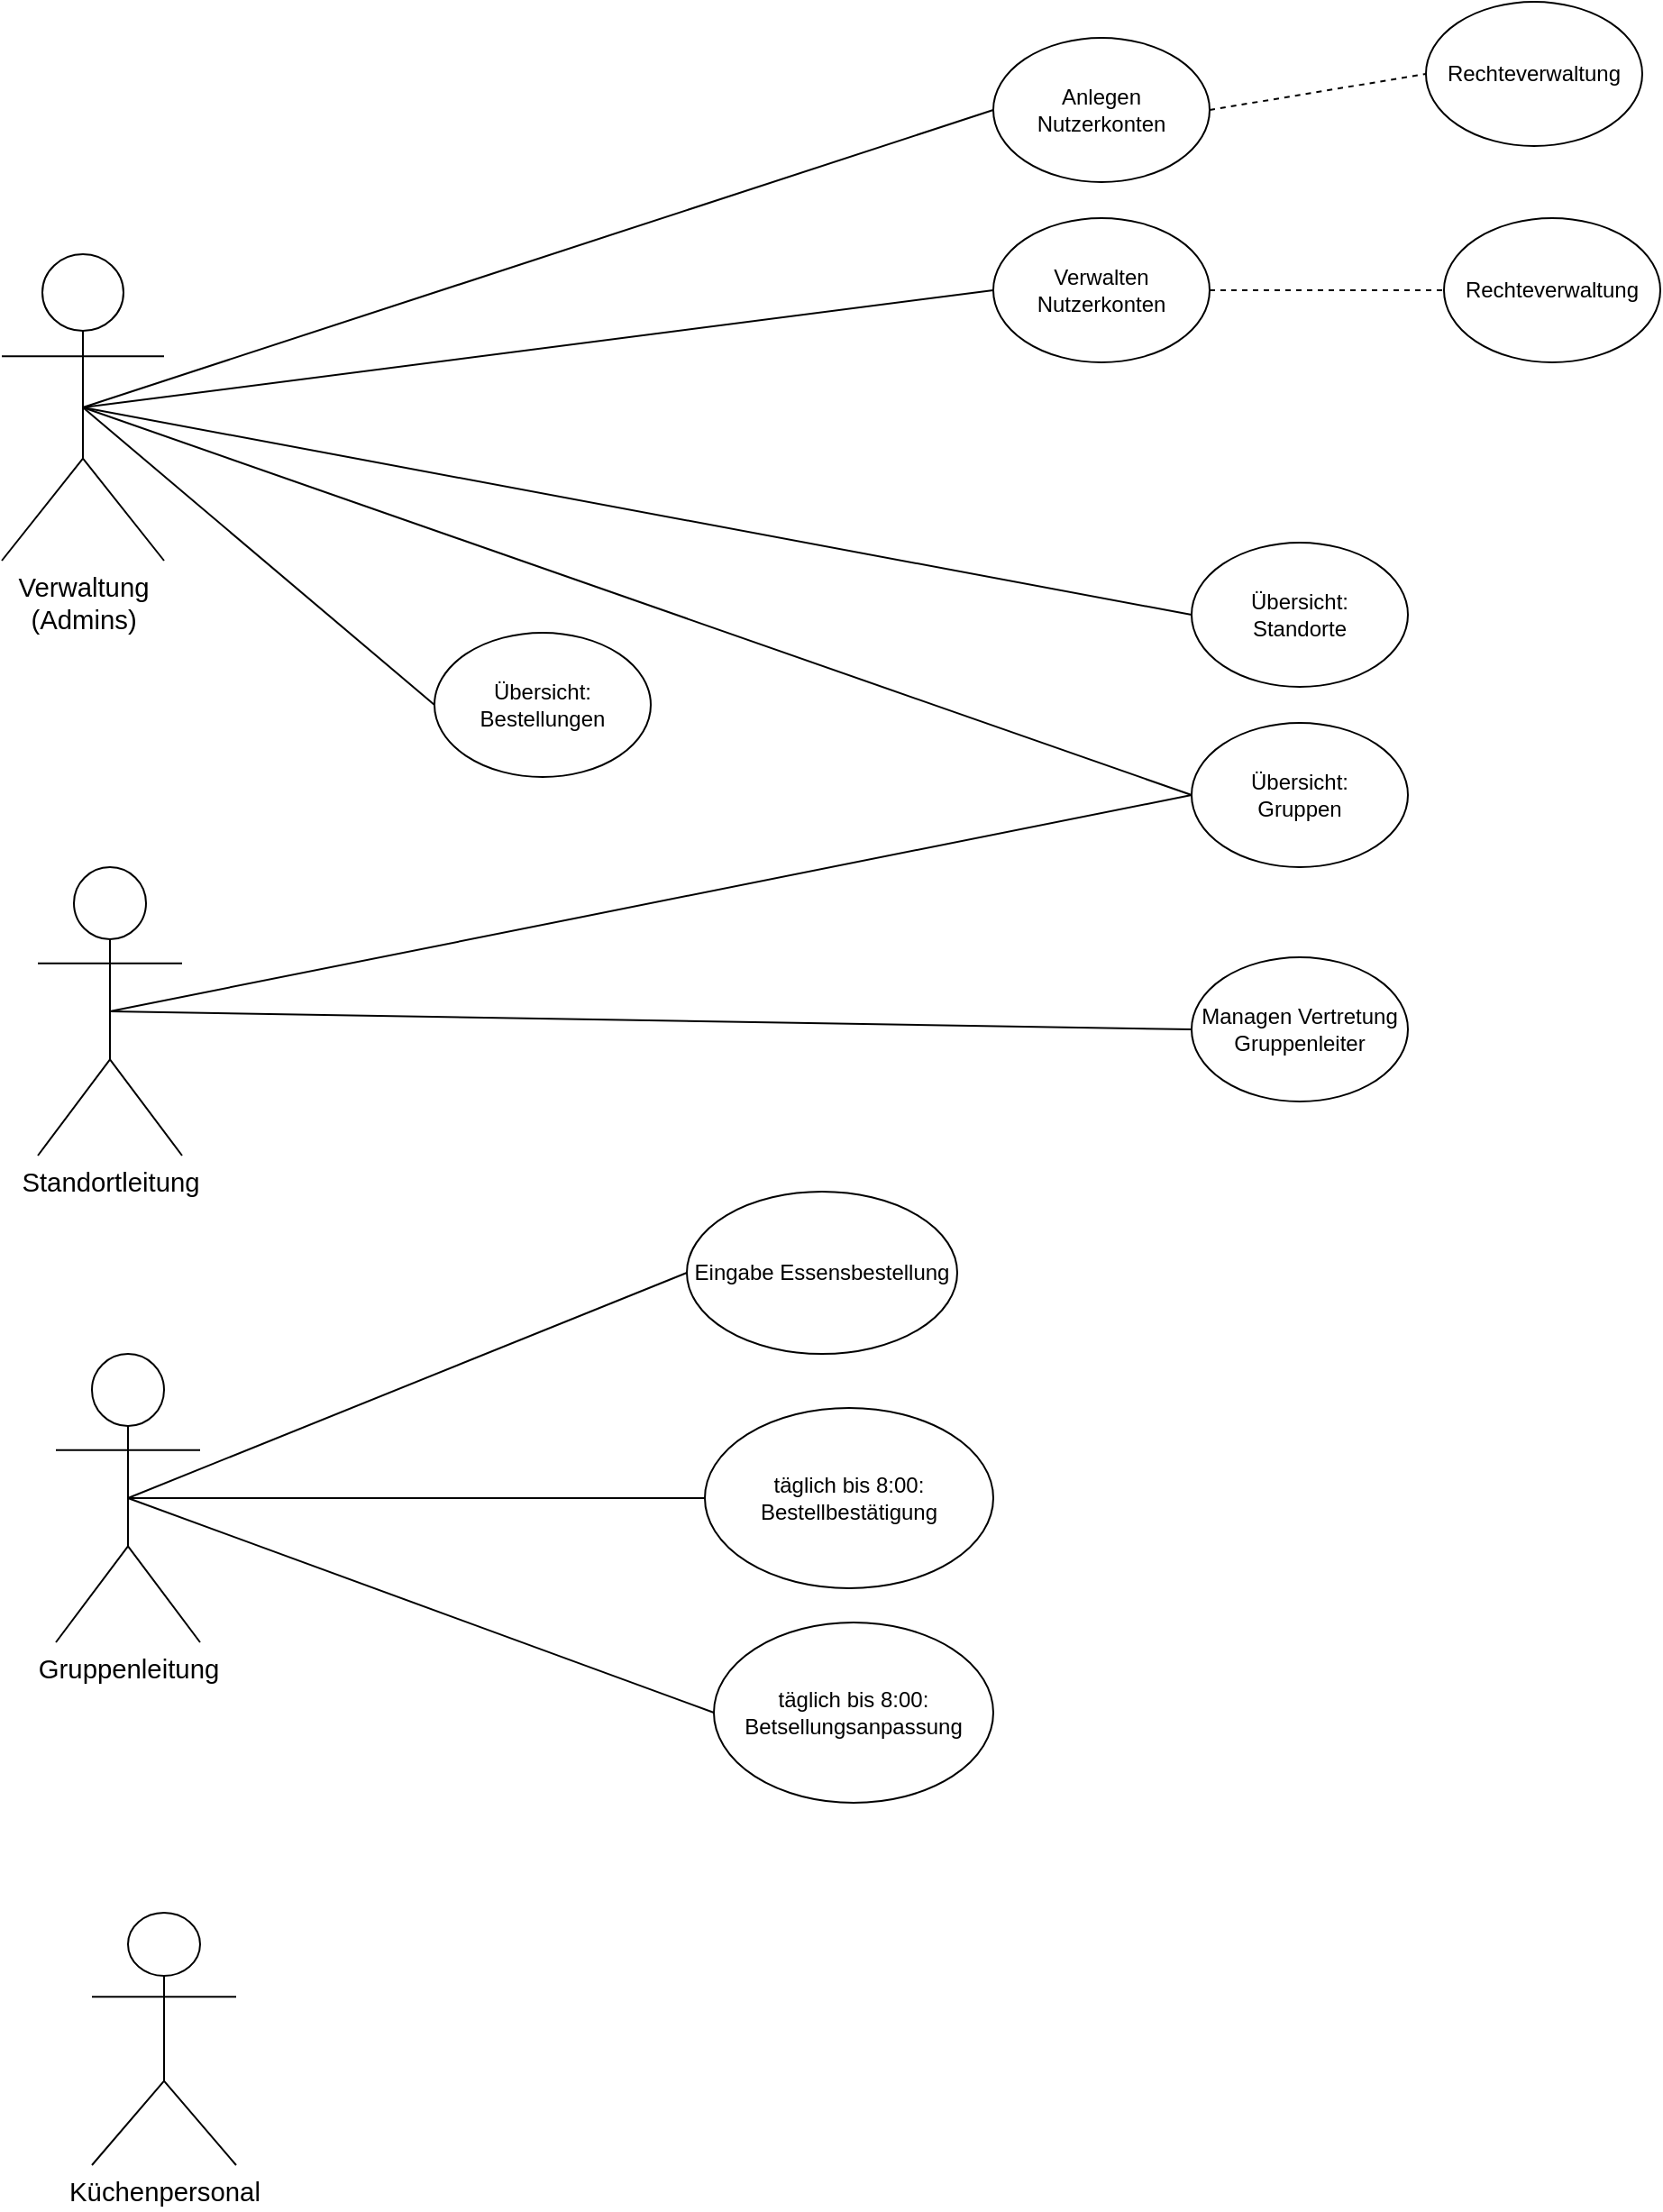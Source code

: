 <mxfile version="24.8.9">
  <diagram name="Seite-1" id="_EzoVK6YD9vsV-RopgzG">
    <mxGraphModel dx="2198" dy="1485" grid="1" gridSize="10" guides="1" tooltips="1" connect="1" arrows="1" fold="1" page="1" pageScale="1" pageWidth="827" pageHeight="1169" math="0" shadow="0">
      <root>
        <mxCell id="0" />
        <mxCell id="1" parent="0" />
        <mxCell id="XZ7uIE0cHZyx9k-Q1iMx-429" value="&lt;span id=&quot;docs-internal-guid-49c4cdb1-7fff-00f1-d683-0dc7a767fc57&quot;&gt;&lt;span style=&quot;font-size: 11pt; font-family: Arial, sans-serif; background-color: transparent; font-variant-numeric: normal; font-variant-east-asian: normal; font-variant-alternates: normal; font-variant-position: normal; font-variant-emoji: normal; vertical-align: baseline; white-space: pre-wrap;&quot;&gt;Verwaltung (Admins)&lt;/span&gt;&lt;/span&gt;" style="shape=umlActor;verticalLabelPosition=bottom;verticalAlign=top;html=1;outlineConnect=0;" vertex="1" parent="1">
          <mxGeometry x="-580" y="280" width="90" height="170" as="geometry" />
        </mxCell>
        <mxCell id="XZ7uIE0cHZyx9k-Q1iMx-430" value="&lt;span id=&quot;docs-internal-guid-49c4cdb1-7fff-00f1-d683-0dc7a767fc57&quot;&gt;&lt;span style=&quot;font-size: 11pt; font-family: Arial, sans-serif; background-color: transparent; font-variant-numeric: normal; font-variant-east-asian: normal; font-variant-alternates: normal; font-variant-position: normal; font-variant-emoji: normal; vertical-align: baseline; white-space: pre-wrap;&quot;&gt;Küchenpersonal&lt;/span&gt;&lt;/span&gt;" style="shape=umlActor;verticalLabelPosition=bottom;verticalAlign=top;html=1;outlineConnect=0;" vertex="1" parent="1">
          <mxGeometry x="-530" y="1200" width="80" height="140" as="geometry" />
        </mxCell>
        <mxCell id="XZ7uIE0cHZyx9k-Q1iMx-438" value="&lt;span id=&quot;docs-internal-guid-49c4cdb1-7fff-00f1-d683-0dc7a767fc57&quot;&gt;&lt;span style=&quot;font-size: 11pt; font-family: Arial, sans-serif; background-color: transparent; font-variant-numeric: normal; font-variant-east-asian: normal; font-variant-alternates: normal; font-variant-position: normal; font-variant-emoji: normal; vertical-align: baseline; white-space: pre-wrap;&quot;&gt;Gruppenleitung&lt;/span&gt;&lt;/span&gt;" style="shape=umlActor;verticalLabelPosition=bottom;verticalAlign=top;html=1;outlineConnect=0;" vertex="1" parent="1">
          <mxGeometry x="-550" y="890" width="80" height="160" as="geometry" />
        </mxCell>
        <mxCell id="XZ7uIE0cHZyx9k-Q1iMx-439" value="&lt;span id=&quot;docs-internal-guid-49c4cdb1-7fff-00f1-d683-0dc7a767fc57&quot;&gt;&lt;span style=&quot;font-size: 11pt; font-family: Arial, sans-serif; background-color: transparent; font-variant-numeric: normal; font-variant-east-asian: normal; font-variant-alternates: normal; font-variant-position: normal; font-variant-emoji: normal; vertical-align: baseline; white-space: pre-wrap;&quot;&gt;Standortleitung&lt;/span&gt;&lt;/span&gt;" style="shape=umlActor;verticalLabelPosition=bottom;verticalAlign=top;html=1;outlineConnect=0;" vertex="1" parent="1">
          <mxGeometry x="-560" y="620" width="80" height="160" as="geometry" />
        </mxCell>
        <mxCell id="XZ7uIE0cHZyx9k-Q1iMx-441" value="Anlegen Nutzerkonten" style="ellipse;whiteSpace=wrap;html=1;" vertex="1" parent="1">
          <mxGeometry x="-30" y="160" width="120" height="80" as="geometry" />
        </mxCell>
        <mxCell id="XZ7uIE0cHZyx9k-Q1iMx-443" value="Verwalten Nutzerkonten" style="ellipse;whiteSpace=wrap;html=1;" vertex="1" parent="1">
          <mxGeometry x="-30" y="260" width="120" height="80" as="geometry" />
        </mxCell>
        <mxCell id="XZ7uIE0cHZyx9k-Q1iMx-446" value="" style="endArrow=none;html=1;rounded=0;entryX=0;entryY=0.5;entryDx=0;entryDy=0;exitX=0.5;exitY=0.5;exitDx=0;exitDy=0;exitPerimeter=0;" edge="1" parent="1" source="XZ7uIE0cHZyx9k-Q1iMx-429" target="XZ7uIE0cHZyx9k-Q1iMx-443">
          <mxGeometry width="50" height="50" relative="1" as="geometry">
            <mxPoint x="-320" y="330" as="sourcePoint" />
            <mxPoint x="-140" y="330" as="targetPoint" />
            <Array as="points" />
          </mxGeometry>
        </mxCell>
        <mxCell id="XZ7uIE0cHZyx9k-Q1iMx-451" value="Rechteverwaltung" style="ellipse;whiteSpace=wrap;html=1;" vertex="1" parent="1">
          <mxGeometry x="220" y="260" width="120" height="80" as="geometry" />
        </mxCell>
        <mxCell id="XZ7uIE0cHZyx9k-Q1iMx-452" value="" style="endArrow=none;dashed=1;html=1;rounded=0;entryX=0;entryY=0.5;entryDx=0;entryDy=0;exitX=1;exitY=0.5;exitDx=0;exitDy=0;" edge="1" parent="1" source="XZ7uIE0cHZyx9k-Q1iMx-443" target="XZ7uIE0cHZyx9k-Q1iMx-451">
          <mxGeometry width="50" height="50" relative="1" as="geometry">
            <mxPoint x="80" y="460" as="sourcePoint" />
            <mxPoint x="130" y="410" as="targetPoint" />
          </mxGeometry>
        </mxCell>
        <mxCell id="XZ7uIE0cHZyx9k-Q1iMx-453" value="Rechteverwaltung" style="ellipse;whiteSpace=wrap;html=1;" vertex="1" parent="1">
          <mxGeometry x="210" y="140" width="120" height="80" as="geometry" />
        </mxCell>
        <mxCell id="XZ7uIE0cHZyx9k-Q1iMx-454" value="" style="endArrow=none;dashed=1;html=1;rounded=0;entryX=0;entryY=0.5;entryDx=0;entryDy=0;exitX=1;exitY=0.5;exitDx=0;exitDy=0;" edge="1" parent="1" source="XZ7uIE0cHZyx9k-Q1iMx-441" target="XZ7uIE0cHZyx9k-Q1iMx-453">
          <mxGeometry width="50" height="50" relative="1" as="geometry">
            <mxPoint x="100" y="300" as="sourcePoint" />
            <mxPoint x="150" y="300" as="targetPoint" />
          </mxGeometry>
        </mxCell>
        <mxCell id="XZ7uIE0cHZyx9k-Q1iMx-457" value="Übersicht:&lt;div&gt;&lt;span style=&quot;background-color: initial;&quot;&gt;Standorte&lt;/span&gt;&lt;/div&gt;" style="ellipse;whiteSpace=wrap;html=1;" vertex="1" parent="1">
          <mxGeometry x="80" y="440" width="120" height="80" as="geometry" />
        </mxCell>
        <mxCell id="XZ7uIE0cHZyx9k-Q1iMx-459" value="" style="endArrow=none;html=1;rounded=0;entryX=0;entryY=0.5;entryDx=0;entryDy=0;exitX=0.5;exitY=0.5;exitDx=0;exitDy=0;exitPerimeter=0;" edge="1" parent="1" source="XZ7uIE0cHZyx9k-Q1iMx-429" target="XZ7uIE0cHZyx9k-Q1iMx-457">
          <mxGeometry width="50" height="50" relative="1" as="geometry">
            <mxPoint x="-380" y="380" as="sourcePoint" />
            <mxPoint x="-185" y="470" as="targetPoint" />
            <Array as="points" />
          </mxGeometry>
        </mxCell>
        <mxCell id="XZ7uIE0cHZyx9k-Q1iMx-460" value="Übersicht:&lt;div&gt;Gruppen&lt;/div&gt;" style="ellipse;whiteSpace=wrap;html=1;" vertex="1" parent="1">
          <mxGeometry x="80" y="540" width="120" height="80" as="geometry" />
        </mxCell>
        <mxCell id="XZ7uIE0cHZyx9k-Q1iMx-461" value="Übersicht:&lt;div&gt;Bestellungen&lt;/div&gt;" style="ellipse;whiteSpace=wrap;html=1;" vertex="1" parent="1">
          <mxGeometry x="-340" y="490" width="120" height="80" as="geometry" />
        </mxCell>
        <mxCell id="XZ7uIE0cHZyx9k-Q1iMx-462" value="" style="endArrow=none;html=1;rounded=0;entryX=0;entryY=0.5;entryDx=0;entryDy=0;exitX=0.5;exitY=0.5;exitDx=0;exitDy=0;exitPerimeter=0;" edge="1" parent="1" source="XZ7uIE0cHZyx9k-Q1iMx-429" target="XZ7uIE0cHZyx9k-Q1iMx-460">
          <mxGeometry width="50" height="50" relative="1" as="geometry">
            <mxPoint x="-440" y="350" as="sourcePoint" />
            <mxPoint x="-245" y="540" as="targetPoint" />
            <Array as="points" />
          </mxGeometry>
        </mxCell>
        <mxCell id="XZ7uIE0cHZyx9k-Q1iMx-463" value="" style="endArrow=none;html=1;rounded=0;entryX=0;entryY=0.5;entryDx=0;entryDy=0;exitX=0.5;exitY=0.5;exitDx=0;exitDy=0;exitPerimeter=0;" edge="1" parent="1" source="XZ7uIE0cHZyx9k-Q1iMx-429" target="XZ7uIE0cHZyx9k-Q1iMx-461">
          <mxGeometry width="50" height="50" relative="1" as="geometry">
            <mxPoint x="-390" y="340" as="sourcePoint" />
            <mxPoint x="-195" y="630" as="targetPoint" />
            <Array as="points" />
          </mxGeometry>
        </mxCell>
        <mxCell id="XZ7uIE0cHZyx9k-Q1iMx-464" value="" style="endArrow=none;html=1;rounded=0;entryX=0;entryY=0.5;entryDx=0;entryDy=0;exitX=0.5;exitY=0.5;exitDx=0;exitDy=0;exitPerimeter=0;" edge="1" parent="1" source="XZ7uIE0cHZyx9k-Q1iMx-429" target="XZ7uIE0cHZyx9k-Q1iMx-441">
          <mxGeometry width="50" height="50" relative="1" as="geometry">
            <mxPoint x="-480" y="260" as="sourcePoint" />
            <mxPoint x="-195" y="300" as="targetPoint" />
            <Array as="points" />
          </mxGeometry>
        </mxCell>
        <mxCell id="XZ7uIE0cHZyx9k-Q1iMx-465" value="" style="endArrow=none;html=1;rounded=0;entryX=0;entryY=0.5;entryDx=0;entryDy=0;exitX=0.5;exitY=0.5;exitDx=0;exitDy=0;exitPerimeter=0;" edge="1" parent="1" source="XZ7uIE0cHZyx9k-Q1iMx-439" target="XZ7uIE0cHZyx9k-Q1iMx-460">
          <mxGeometry width="50" height="50" relative="1" as="geometry">
            <mxPoint x="-400" y="540" as="sourcePoint" />
            <mxPoint x="-225" y="720" as="targetPoint" />
            <Array as="points" />
          </mxGeometry>
        </mxCell>
        <mxCell id="XZ7uIE0cHZyx9k-Q1iMx-466" value="Managen Vertretung Gruppenleiter" style="ellipse;whiteSpace=wrap;html=1;" vertex="1" parent="1">
          <mxGeometry x="80" y="670" width="120" height="80" as="geometry" />
        </mxCell>
        <mxCell id="XZ7uIE0cHZyx9k-Q1iMx-467" value="" style="endArrow=none;html=1;rounded=0;entryX=0;entryY=0.5;entryDx=0;entryDy=0;exitX=0.5;exitY=0.5;exitDx=0;exitDy=0;exitPerimeter=0;" edge="1" parent="1" source="XZ7uIE0cHZyx9k-Q1iMx-439" target="XZ7uIE0cHZyx9k-Q1iMx-466">
          <mxGeometry width="50" height="50" relative="1" as="geometry">
            <mxPoint x="-445" y="590" as="sourcePoint" />
            <mxPoint x="90" y="590" as="targetPoint" />
            <Array as="points" />
          </mxGeometry>
        </mxCell>
        <mxCell id="XZ7uIE0cHZyx9k-Q1iMx-475" value="Eingabe Essensbestellung" style="ellipse;whiteSpace=wrap;html=1;" vertex="1" parent="1">
          <mxGeometry x="-200" y="800" width="150" height="90" as="geometry" />
        </mxCell>
        <mxCell id="XZ7uIE0cHZyx9k-Q1iMx-476" value="" style="endArrow=none;html=1;rounded=0;entryX=0;entryY=0.5;entryDx=0;entryDy=0;exitX=0.5;exitY=0.5;exitDx=0;exitDy=0;exitPerimeter=0;" edge="1" target="XZ7uIE0cHZyx9k-Q1iMx-475" parent="1" source="XZ7uIE0cHZyx9k-Q1iMx-438">
          <mxGeometry width="50" height="50" relative="1" as="geometry">
            <mxPoint x="-390" y="800" as="sourcePoint" />
            <mxPoint x="155" y="810" as="targetPoint" />
            <Array as="points" />
          </mxGeometry>
        </mxCell>
        <mxCell id="XZ7uIE0cHZyx9k-Q1iMx-477" value="täglich bis 8:00: Bestellbestätigung" style="ellipse;whiteSpace=wrap;html=1;" vertex="1" parent="1">
          <mxGeometry x="-190" y="920" width="160" height="100" as="geometry" />
        </mxCell>
        <mxCell id="XZ7uIE0cHZyx9k-Q1iMx-478" value="" style="endArrow=none;html=1;rounded=0;entryX=0;entryY=0.5;entryDx=0;entryDy=0;exitX=0.5;exitY=0.5;exitDx=0;exitDy=0;exitPerimeter=0;" edge="1" target="XZ7uIE0cHZyx9k-Q1iMx-477" parent="1" source="XZ7uIE0cHZyx9k-Q1iMx-438">
          <mxGeometry width="50" height="50" relative="1" as="geometry">
            <mxPoint x="-382" y="1000" as="sourcePoint" />
            <mxPoint x="218" y="950" as="targetPoint" />
            <Array as="points" />
          </mxGeometry>
        </mxCell>
        <mxCell id="XZ7uIE0cHZyx9k-Q1iMx-479" value="täglich bis 8:00: Betsellungsanpassung" style="ellipse;whiteSpace=wrap;html=1;" vertex="1" parent="1">
          <mxGeometry x="-185" y="1039" width="155" height="100" as="geometry" />
        </mxCell>
        <mxCell id="XZ7uIE0cHZyx9k-Q1iMx-480" value="" style="endArrow=none;html=1;rounded=0;entryX=0;entryY=0.5;entryDx=0;entryDy=0;exitX=0.5;exitY=0.5;exitDx=0;exitDy=0;exitPerimeter=0;" edge="1" target="XZ7uIE0cHZyx9k-Q1iMx-479" parent="1" source="XZ7uIE0cHZyx9k-Q1iMx-438">
          <mxGeometry width="50" height="50" relative="1" as="geometry">
            <mxPoint x="-360" y="810" as="sourcePoint" />
            <mxPoint x="240" y="760" as="targetPoint" />
            <Array as="points" />
          </mxGeometry>
        </mxCell>
      </root>
    </mxGraphModel>
  </diagram>
</mxfile>
